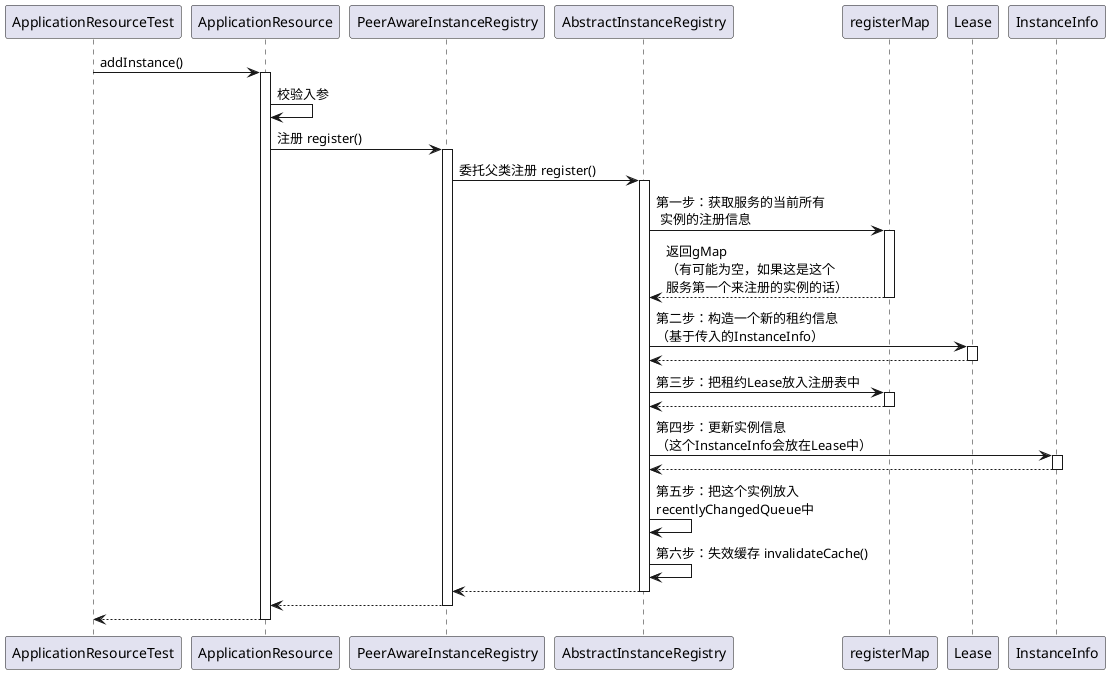 @startuml
ApplicationResourceTest -> ApplicationResource ++: addInstance()
ApplicationResource -> ApplicationResource: 校验入参
ApplicationResource -> PeerAwareInstanceRegistry ++: 注册 register()
PeerAwareInstanceRegistry -> AbstractInstanceRegistry ++ : 委托父类注册 register()
AbstractInstanceRegistry -> registerMap ++ : 第一步：获取服务的当前所有\n 实例的注册信息
return 返回gMap\n（有可能为空，如果这是这个\n服务第一个来注册的实例的话）
AbstractInstanceRegistry -> Lease ++ : 第二步：构造一个新的租约信息\n（基于传入的InstanceInfo）
return
AbstractInstanceRegistry -> registerMap ++: 第三步：把租约Lease放入注册表中
return
AbstractInstanceRegistry -> InstanceInfo ++: 第四步：更新实例信息\n（这个InstanceInfo会放在Lease中）
return
AbstractInstanceRegistry -> AbstractInstanceRegistry: 第五步：把这个实例放入\nrecentlyChangedQueue中
AbstractInstanceRegistry -> AbstractInstanceRegistry: 第六步：失效缓存 invalidateCache()
return
return
return
@enduml
